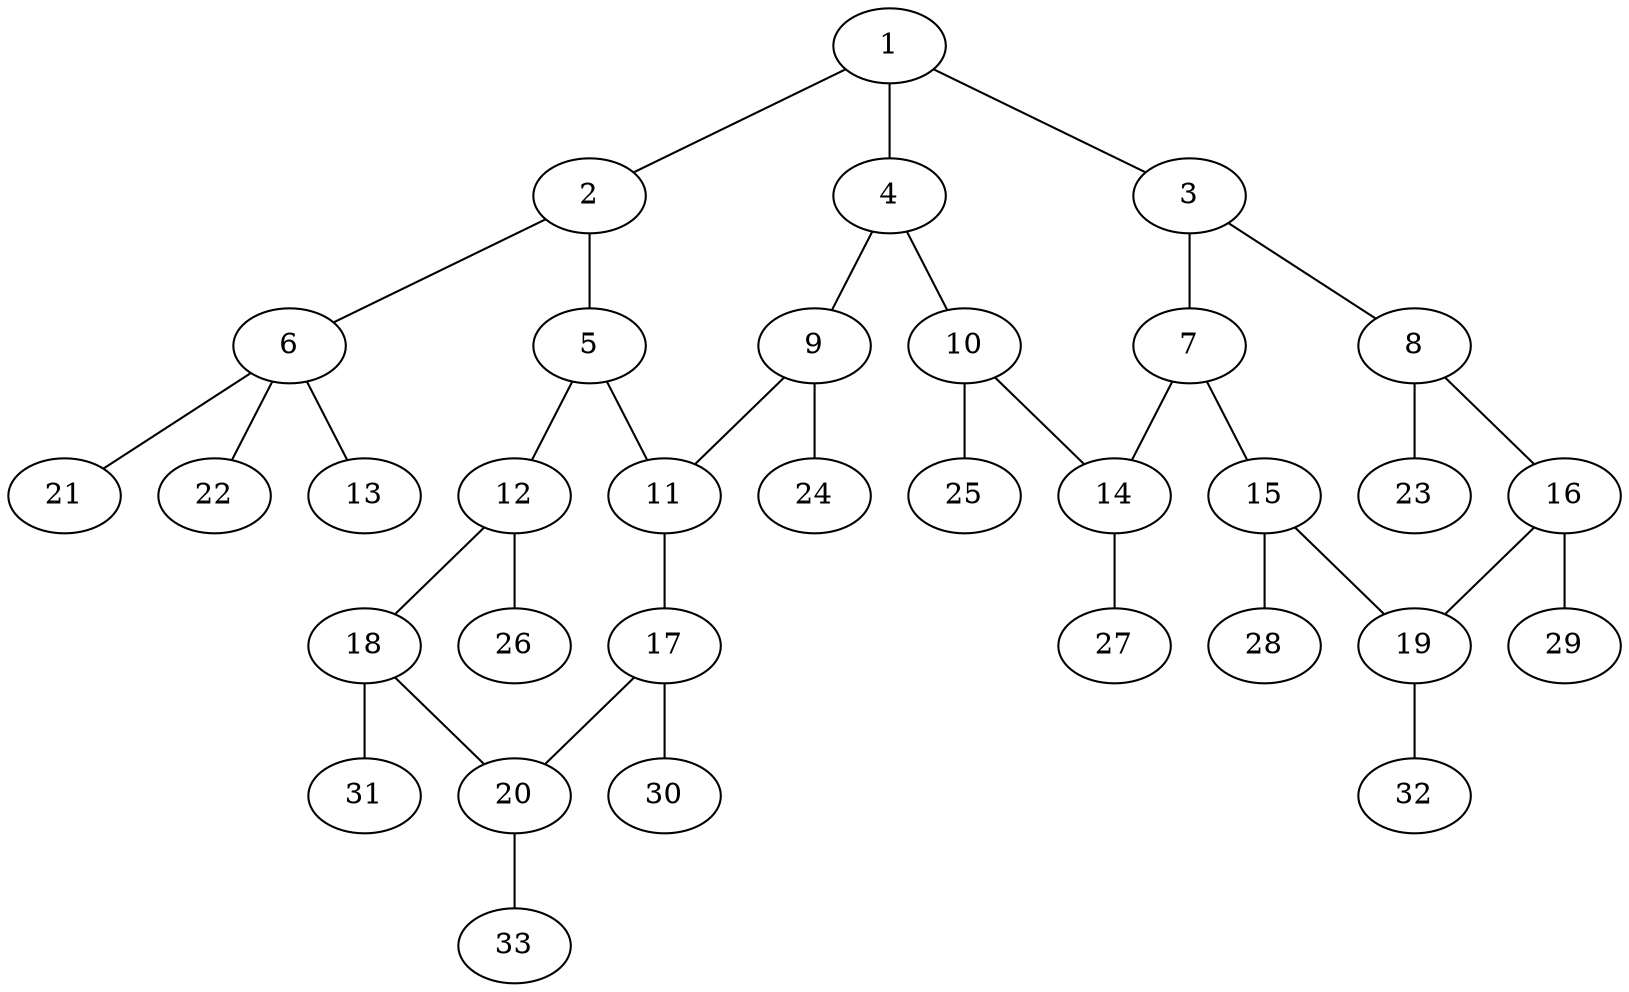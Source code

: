 graph molecule_3169 {
	1	 [chem=C];
	2	 [chem=C];
	1 -- 2	 [valence=2];
	3	 [chem=C];
	1 -- 3	 [valence=1];
	4	 [chem=C];
	1 -- 4	 [valence=1];
	5	 [chem=C];
	2 -- 5	 [valence=1];
	6	 [chem=C];
	2 -- 6	 [valence=1];
	7	 [chem=C];
	3 -- 7	 [valence=2];
	8	 [chem=C];
	3 -- 8	 [valence=1];
	9	 [chem=C];
	4 -- 9	 [valence=2];
	10	 [chem=C];
	4 -- 10	 [valence=1];
	11	 [chem=C];
	5 -- 11	 [valence=2];
	12	 [chem=C];
	5 -- 12	 [valence=1];
	13	 [chem=Br];
	6 -- 13	 [valence=1];
	21	 [chem=H];
	6 -- 21	 [valence=1];
	22	 [chem=H];
	6 -- 22	 [valence=1];
	14	 [chem=C];
	7 -- 14	 [valence=1];
	15	 [chem=C];
	7 -- 15	 [valence=1];
	16	 [chem=C];
	8 -- 16	 [valence=2];
	23	 [chem=H];
	8 -- 23	 [valence=1];
	9 -- 11	 [valence=1];
	24	 [chem=H];
	9 -- 24	 [valence=1];
	10 -- 14	 [valence=2];
	25	 [chem=H];
	10 -- 25	 [valence=1];
	17	 [chem=C];
	11 -- 17	 [valence=1];
	18	 [chem=C];
	12 -- 18	 [valence=2];
	26	 [chem=H];
	12 -- 26	 [valence=1];
	27	 [chem=H];
	14 -- 27	 [valence=1];
	19	 [chem=C];
	15 -- 19	 [valence=2];
	28	 [chem=H];
	15 -- 28	 [valence=1];
	16 -- 19	 [valence=1];
	29	 [chem=H];
	16 -- 29	 [valence=1];
	20	 [chem=C];
	17 -- 20	 [valence=2];
	30	 [chem=H];
	17 -- 30	 [valence=1];
	18 -- 20	 [valence=1];
	31	 [chem=H];
	18 -- 31	 [valence=1];
	32	 [chem=H];
	19 -- 32	 [valence=1];
	33	 [chem=H];
	20 -- 33	 [valence=1];
}
